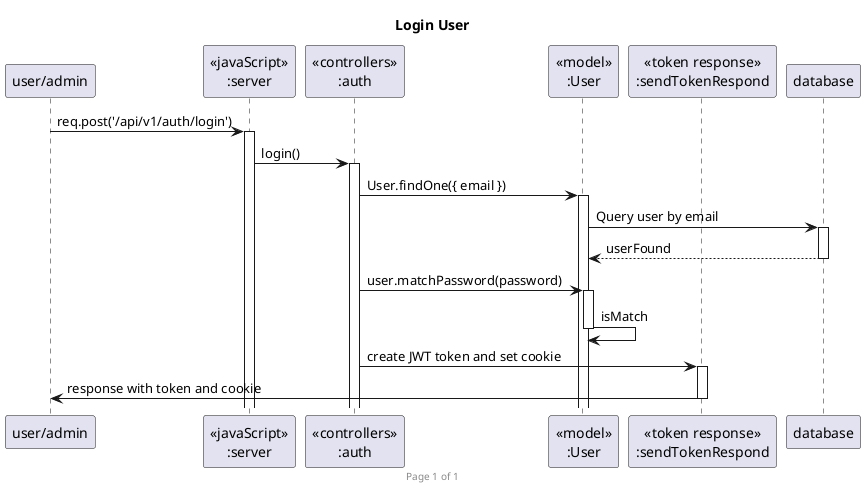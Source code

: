 @startuml Login User

footer Page %page% of %lastpage%
title "Login User"

participant "user/admin" as user
participant "<<javaScript>>\n:server" as server
participant "<<controllers>>\n:auth" as controllerAuth
participant "<<model>>\n:User" as modelUser
participant "<<token response>>\n:sendTokenRespond" as sendTokenRespond

' User sends a POST request to login
user->server ++: req.post('/api/v1/auth/login')
server->controllerAuth ++: login()
' Controller checks for user by email
controllerAuth -> modelUser ++: User.findOne({ email })
modelUser -> database ++: Query user by email
database --> modelUser --: userFound
' Controller checks if password matches
controllerAuth -> modelUser ++: user.matchPassword(password)
modelUser -> modelUser --: isMatch
' If password matches, controller sends response with token
controllerAuth -> sendTokenRespond ++: create JWT token and set cookie
sendTokenRespond -> user --: response with token and cookie

@enduml
